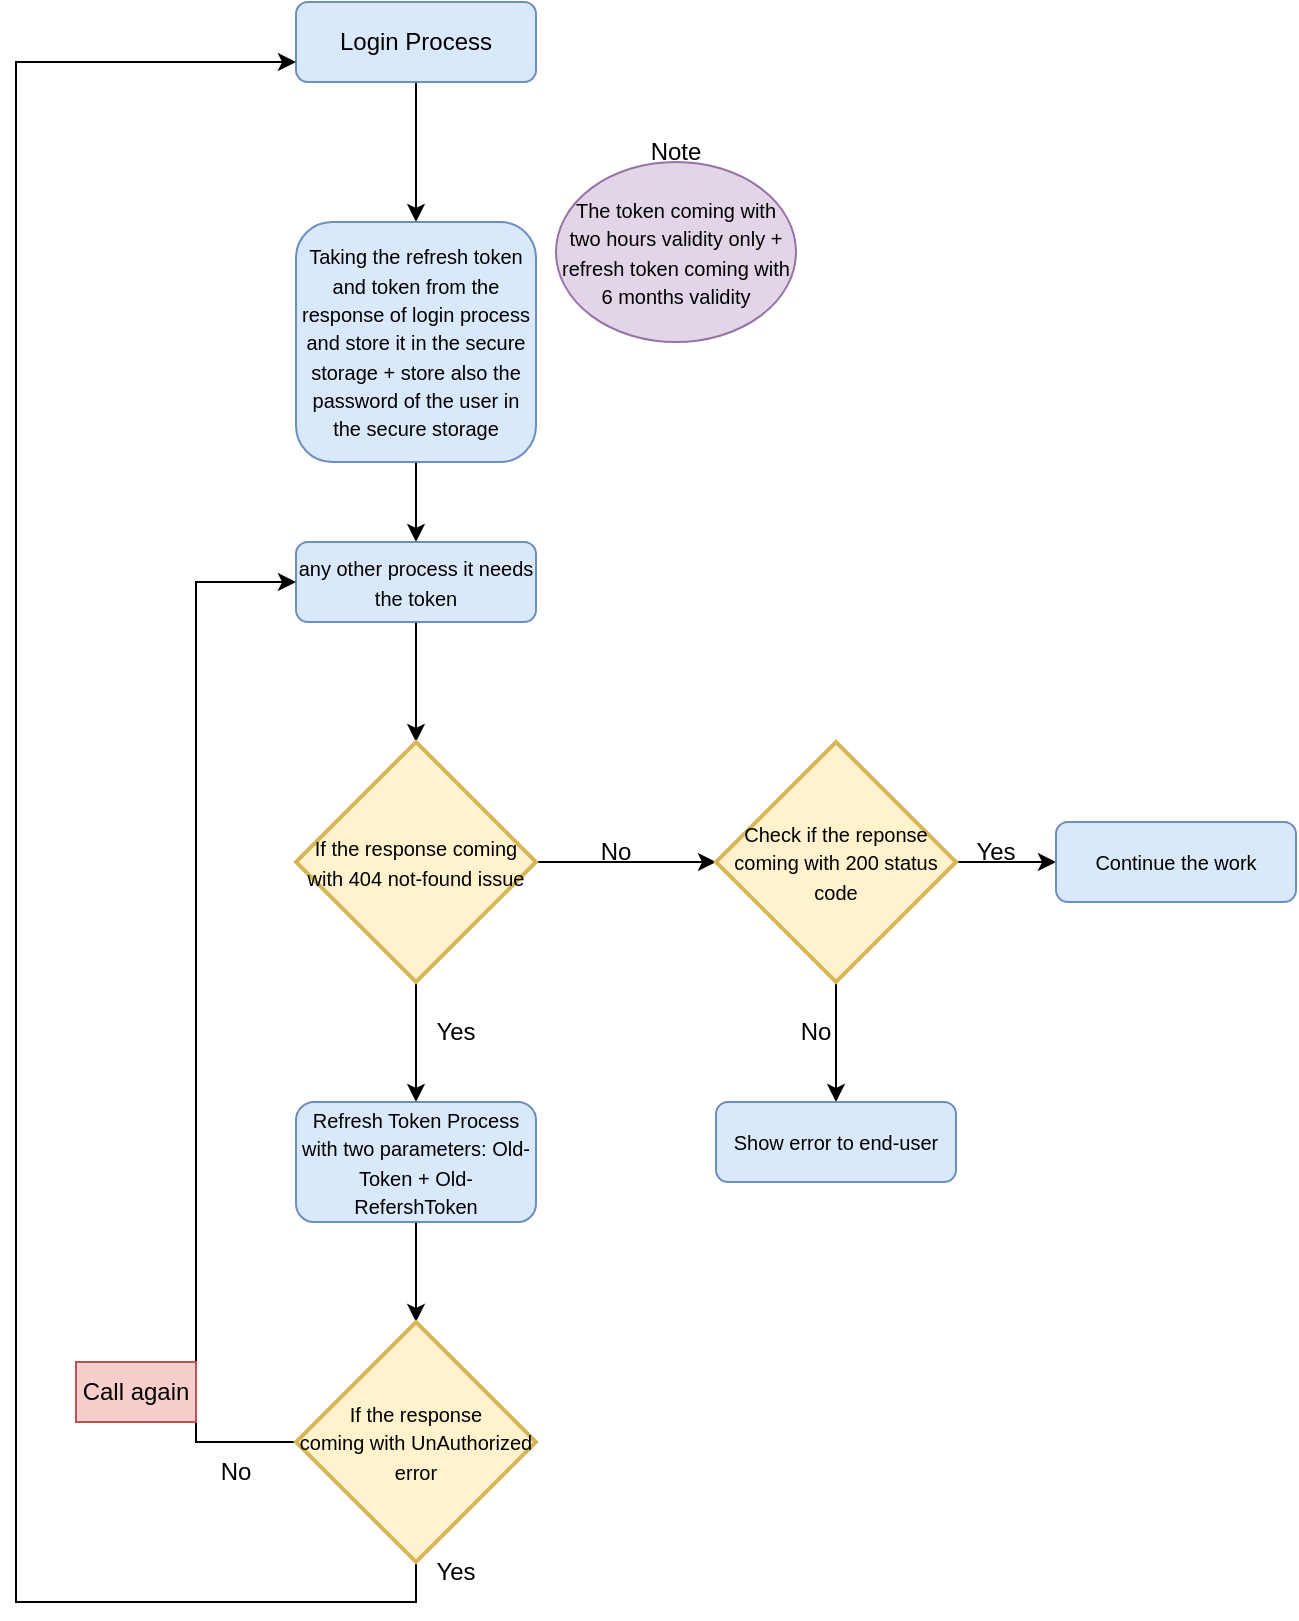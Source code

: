 <mxfile version="22.1.17" type="github">
  <diagram id="C5RBs43oDa-KdzZeNtuy" name="Page-1">
    <mxGraphModel dx="1509" dy="861" grid="1" gridSize="10" guides="1" tooltips="1" connect="1" arrows="1" fold="1" page="1" pageScale="1" pageWidth="827" pageHeight="1169" math="0" shadow="0">
      <root>
        <mxCell id="WIyWlLk6GJQsqaUBKTNV-0" />
        <mxCell id="WIyWlLk6GJQsqaUBKTNV-1" parent="WIyWlLk6GJQsqaUBKTNV-0" />
        <mxCell id="a7BzA_iTPJXv3bTSSTXt-3" value="" style="edgeStyle=orthogonalEdgeStyle;rounded=0;orthogonalLoop=1;jettySize=auto;html=1;" edge="1" parent="WIyWlLk6GJQsqaUBKTNV-1" source="WIyWlLk6GJQsqaUBKTNV-3" target="a7BzA_iTPJXv3bTSSTXt-1">
          <mxGeometry relative="1" as="geometry" />
        </mxCell>
        <mxCell id="WIyWlLk6GJQsqaUBKTNV-3" value="Login Process" style="rounded=1;whiteSpace=wrap;html=1;fontSize=12;glass=0;strokeWidth=1;shadow=0;fillColor=#dae8fc;strokeColor=#6c8ebf;" parent="WIyWlLk6GJQsqaUBKTNV-1" vertex="1">
          <mxGeometry x="160" y="80" width="120" height="40" as="geometry" />
        </mxCell>
        <mxCell id="a7BzA_iTPJXv3bTSSTXt-10" value="" style="edgeStyle=orthogonalEdgeStyle;rounded=0;orthogonalLoop=1;jettySize=auto;html=1;" edge="1" parent="WIyWlLk6GJQsqaUBKTNV-1" source="a7BzA_iTPJXv3bTSSTXt-1" target="a7BzA_iTPJXv3bTSSTXt-9">
          <mxGeometry relative="1" as="geometry" />
        </mxCell>
        <mxCell id="a7BzA_iTPJXv3bTSSTXt-1" value="&lt;font style=&quot;font-size: 10px;&quot;&gt;Taking the refresh token and token from the response of login process and store it in the secure storage + store also the password of the user in the secure storage&lt;/font&gt;" style="rounded=1;whiteSpace=wrap;html=1;fontSize=12;glass=0;strokeWidth=1;shadow=0;fillColor=#dae8fc;strokeColor=#6c8ebf;" vertex="1" parent="WIyWlLk6GJQsqaUBKTNV-1">
          <mxGeometry x="160" y="190" width="120" height="120" as="geometry" />
        </mxCell>
        <mxCell id="a7BzA_iTPJXv3bTSSTXt-6" value="&lt;font style=&quot;font-size: 10px;&quot;&gt;The token coming with two hours validity only + refresh token coming with 6 months validity&lt;/font&gt;" style="ellipse;whiteSpace=wrap;html=1;fillColor=#e1d5e7;strokeColor=#9673a6;" vertex="1" parent="WIyWlLk6GJQsqaUBKTNV-1">
          <mxGeometry x="290" y="160" width="120" height="90" as="geometry" />
        </mxCell>
        <mxCell id="a7BzA_iTPJXv3bTSSTXt-7" value="Note" style="text;html=1;strokeColor=none;fillColor=none;align=center;verticalAlign=middle;whiteSpace=wrap;rounded=0;" vertex="1" parent="WIyWlLk6GJQsqaUBKTNV-1">
          <mxGeometry x="320" y="140" width="60" height="30" as="geometry" />
        </mxCell>
        <mxCell id="a7BzA_iTPJXv3bTSSTXt-12" value="" style="edgeStyle=orthogonalEdgeStyle;rounded=0;orthogonalLoop=1;jettySize=auto;html=1;" edge="1" parent="WIyWlLk6GJQsqaUBKTNV-1" source="a7BzA_iTPJXv3bTSSTXt-9" target="a7BzA_iTPJXv3bTSSTXt-11">
          <mxGeometry relative="1" as="geometry" />
        </mxCell>
        <mxCell id="a7BzA_iTPJXv3bTSSTXt-9" value="&lt;font style=&quot;font-size: 10px;&quot;&gt;any other process it needs the token&lt;/font&gt;" style="rounded=1;whiteSpace=wrap;html=1;fontSize=12;glass=0;strokeWidth=1;shadow=0;fillColor=#dae8fc;strokeColor=#6c8ebf;" vertex="1" parent="WIyWlLk6GJQsqaUBKTNV-1">
          <mxGeometry x="160" y="350" width="120" height="40" as="geometry" />
        </mxCell>
        <mxCell id="a7BzA_iTPJXv3bTSSTXt-14" value="" style="edgeStyle=orthogonalEdgeStyle;rounded=0;orthogonalLoop=1;jettySize=auto;html=1;" edge="1" parent="WIyWlLk6GJQsqaUBKTNV-1" source="a7BzA_iTPJXv3bTSSTXt-11" target="a7BzA_iTPJXv3bTSSTXt-13">
          <mxGeometry relative="1" as="geometry" />
        </mxCell>
        <mxCell id="a7BzA_iTPJXv3bTSSTXt-23" value="" style="edgeStyle=orthogonalEdgeStyle;rounded=0;orthogonalLoop=1;jettySize=auto;html=1;" edge="1" parent="WIyWlLk6GJQsqaUBKTNV-1" source="a7BzA_iTPJXv3bTSSTXt-11" target="a7BzA_iTPJXv3bTSSTXt-22">
          <mxGeometry relative="1" as="geometry" />
        </mxCell>
        <mxCell id="a7BzA_iTPJXv3bTSSTXt-11" value="&lt;font style=&quot;font-size: 10px;&quot;&gt;If the response coming with 404 not-found issue&lt;/font&gt;" style="strokeWidth=2;html=1;shape=mxgraph.flowchart.decision;whiteSpace=wrap;fillColor=#fff2cc;strokeColor=#d6b656;" vertex="1" parent="WIyWlLk6GJQsqaUBKTNV-1">
          <mxGeometry x="160" y="450" width="120" height="120" as="geometry" />
        </mxCell>
        <mxCell id="a7BzA_iTPJXv3bTSSTXt-17" value="" style="edgeStyle=orthogonalEdgeStyle;rounded=0;orthogonalLoop=1;jettySize=auto;html=1;" edge="1" parent="WIyWlLk6GJQsqaUBKTNV-1" source="a7BzA_iTPJXv3bTSSTXt-13" target="a7BzA_iTPJXv3bTSSTXt-16">
          <mxGeometry relative="1" as="geometry" />
        </mxCell>
        <mxCell id="a7BzA_iTPJXv3bTSSTXt-20" value="" style="edgeStyle=orthogonalEdgeStyle;rounded=0;orthogonalLoop=1;jettySize=auto;html=1;" edge="1" parent="WIyWlLk6GJQsqaUBKTNV-1" source="a7BzA_iTPJXv3bTSSTXt-13" target="a7BzA_iTPJXv3bTSSTXt-19">
          <mxGeometry relative="1" as="geometry" />
        </mxCell>
        <mxCell id="a7BzA_iTPJXv3bTSSTXt-13" value="&lt;font style=&quot;font-size: 10px;&quot;&gt;Check if the reponse coming with 200 status code&lt;/font&gt;" style="strokeWidth=2;html=1;shape=mxgraph.flowchart.decision;whiteSpace=wrap;fillColor=#fff2cc;strokeColor=#d6b656;" vertex="1" parent="WIyWlLk6GJQsqaUBKTNV-1">
          <mxGeometry x="370" y="450" width="120" height="120" as="geometry" />
        </mxCell>
        <mxCell id="a7BzA_iTPJXv3bTSSTXt-15" value="No" style="text;html=1;strokeColor=none;fillColor=none;align=center;verticalAlign=middle;whiteSpace=wrap;rounded=0;" vertex="1" parent="WIyWlLk6GJQsqaUBKTNV-1">
          <mxGeometry x="290" y="490" width="60" height="30" as="geometry" />
        </mxCell>
        <mxCell id="a7BzA_iTPJXv3bTSSTXt-16" value="&lt;font style=&quot;font-size: 10px;&quot;&gt;Continue the work&lt;/font&gt;" style="rounded=1;whiteSpace=wrap;html=1;fontSize=12;glass=0;strokeWidth=1;shadow=0;fillColor=#dae8fc;strokeColor=#6c8ebf;" vertex="1" parent="WIyWlLk6GJQsqaUBKTNV-1">
          <mxGeometry x="540" y="490" width="120" height="40" as="geometry" />
        </mxCell>
        <mxCell id="a7BzA_iTPJXv3bTSSTXt-18" value="Yes" style="text;html=1;strokeColor=none;fillColor=none;align=center;verticalAlign=middle;whiteSpace=wrap;rounded=0;" vertex="1" parent="WIyWlLk6GJQsqaUBKTNV-1">
          <mxGeometry x="480" y="480" width="60" height="50" as="geometry" />
        </mxCell>
        <mxCell id="a7BzA_iTPJXv3bTSSTXt-19" value="&lt;font style=&quot;font-size: 10px;&quot;&gt;Show error to end-user&lt;/font&gt;" style="rounded=1;whiteSpace=wrap;html=1;fontSize=12;glass=0;strokeWidth=1;shadow=0;fillColor=#dae8fc;strokeColor=#6c8ebf;" vertex="1" parent="WIyWlLk6GJQsqaUBKTNV-1">
          <mxGeometry x="370" y="630" width="120" height="40" as="geometry" />
        </mxCell>
        <mxCell id="a7BzA_iTPJXv3bTSSTXt-21" value="No" style="text;html=1;strokeColor=none;fillColor=none;align=center;verticalAlign=middle;whiteSpace=wrap;rounded=0;" vertex="1" parent="WIyWlLk6GJQsqaUBKTNV-1">
          <mxGeometry x="390" y="580" width="60" height="30" as="geometry" />
        </mxCell>
        <mxCell id="a7BzA_iTPJXv3bTSSTXt-25" value="" style="edgeStyle=orthogonalEdgeStyle;rounded=0;orthogonalLoop=1;jettySize=auto;html=1;" edge="1" parent="WIyWlLk6GJQsqaUBKTNV-1" source="a7BzA_iTPJXv3bTSSTXt-22" target="a7BzA_iTPJXv3bTSSTXt-24">
          <mxGeometry relative="1" as="geometry" />
        </mxCell>
        <mxCell id="a7BzA_iTPJXv3bTSSTXt-22" value="&lt;span style=&quot;font-size: 10px;&quot;&gt;Refresh Token Process with two parameters: Old-Token + Old-RefershToken&lt;/span&gt;" style="rounded=1;whiteSpace=wrap;html=1;fontSize=12;glass=0;strokeWidth=1;shadow=0;fillColor=#dae8fc;strokeColor=#6c8ebf;" vertex="1" parent="WIyWlLk6GJQsqaUBKTNV-1">
          <mxGeometry x="160" y="630" width="120" height="60" as="geometry" />
        </mxCell>
        <mxCell id="a7BzA_iTPJXv3bTSSTXt-26" style="edgeStyle=orthogonalEdgeStyle;rounded=0;orthogonalLoop=1;jettySize=auto;html=1;exitX=0;exitY=0.5;exitDx=0;exitDy=0;exitPerimeter=0;entryX=0;entryY=0.5;entryDx=0;entryDy=0;" edge="1" parent="WIyWlLk6GJQsqaUBKTNV-1" source="a7BzA_iTPJXv3bTSSTXt-24" target="a7BzA_iTPJXv3bTSSTXt-9">
          <mxGeometry relative="1" as="geometry">
            <Array as="points">
              <mxPoint x="110" y="800" />
              <mxPoint x="110" y="370" />
            </Array>
          </mxGeometry>
        </mxCell>
        <mxCell id="a7BzA_iTPJXv3bTSSTXt-29" style="edgeStyle=orthogonalEdgeStyle;rounded=0;orthogonalLoop=1;jettySize=auto;html=1;exitX=0.5;exitY=1;exitDx=0;exitDy=0;exitPerimeter=0;entryX=0;entryY=0.75;entryDx=0;entryDy=0;" edge="1" parent="WIyWlLk6GJQsqaUBKTNV-1" source="a7BzA_iTPJXv3bTSSTXt-24" target="WIyWlLk6GJQsqaUBKTNV-3">
          <mxGeometry relative="1" as="geometry">
            <Array as="points">
              <mxPoint x="220" y="880" />
              <mxPoint x="20" y="880" />
              <mxPoint x="20" y="110" />
            </Array>
          </mxGeometry>
        </mxCell>
        <mxCell id="a7BzA_iTPJXv3bTSSTXt-24" value="&lt;font style=&quot;font-size: 10px;&quot;&gt;If the response &lt;br&gt;coming with UnAuthorized &lt;br&gt;error&lt;/font&gt;" style="strokeWidth=2;html=1;shape=mxgraph.flowchart.decision;whiteSpace=wrap;fillColor=#fff2cc;strokeColor=#d6b656;" vertex="1" parent="WIyWlLk6GJQsqaUBKTNV-1">
          <mxGeometry x="160" y="740" width="120" height="120" as="geometry" />
        </mxCell>
        <mxCell id="a7BzA_iTPJXv3bTSSTXt-27" value="Call again" style="text;html=1;strokeColor=#b85450;fillColor=#f8cecc;align=center;verticalAlign=middle;whiteSpace=wrap;rounded=0;" vertex="1" parent="WIyWlLk6GJQsqaUBKTNV-1">
          <mxGeometry x="50" y="760" width="60" height="30" as="geometry" />
        </mxCell>
        <mxCell id="a7BzA_iTPJXv3bTSSTXt-28" value="No" style="text;html=1;strokeColor=none;fillColor=none;align=center;verticalAlign=middle;whiteSpace=wrap;rounded=0;" vertex="1" parent="WIyWlLk6GJQsqaUBKTNV-1">
          <mxGeometry x="100" y="800" width="60" height="30" as="geometry" />
        </mxCell>
        <mxCell id="a7BzA_iTPJXv3bTSSTXt-30" value="Yes" style="text;html=1;strokeColor=none;fillColor=none;align=center;verticalAlign=middle;whiteSpace=wrap;rounded=0;" vertex="1" parent="WIyWlLk6GJQsqaUBKTNV-1">
          <mxGeometry x="210" y="850" width="60" height="30" as="geometry" />
        </mxCell>
        <mxCell id="a7BzA_iTPJXv3bTSSTXt-32" value="Yes" style="text;html=1;strokeColor=none;fillColor=none;align=center;verticalAlign=middle;whiteSpace=wrap;rounded=0;" vertex="1" parent="WIyWlLk6GJQsqaUBKTNV-1">
          <mxGeometry x="210" y="570" width="60" height="50" as="geometry" />
        </mxCell>
      </root>
    </mxGraphModel>
  </diagram>
</mxfile>
